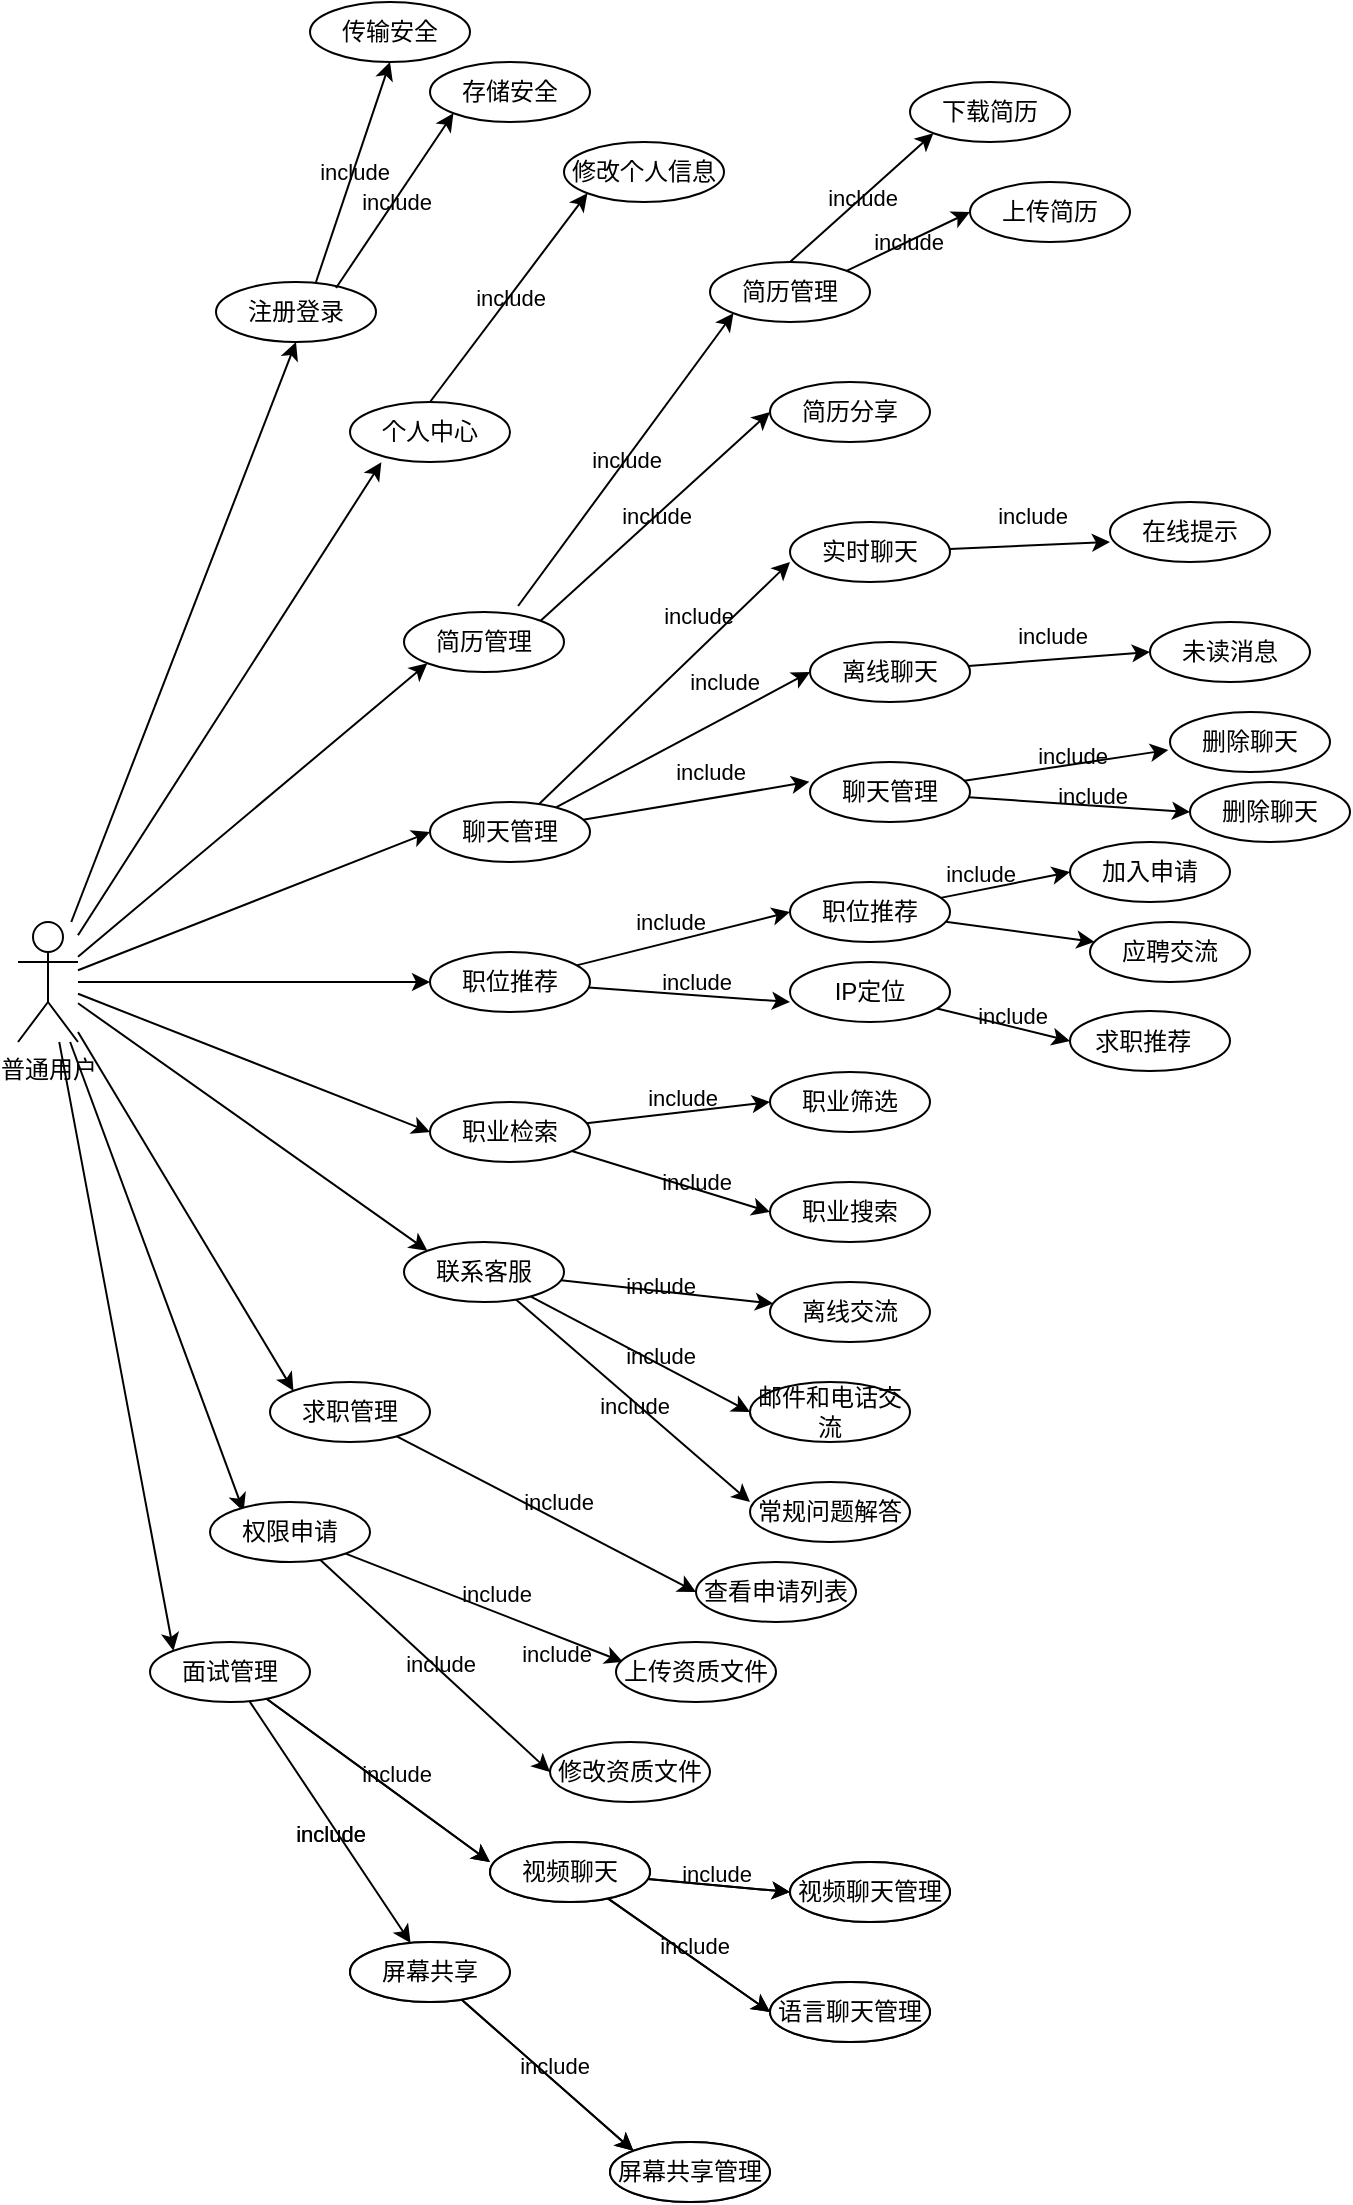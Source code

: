 <mxfile>
    <diagram id="mN7RKEGDvuQBAqZAeYe2" name="第 1 页">
        <mxGraphModel dx="1150" dy="825" grid="1" gridSize="10" guides="1" tooltips="1" connect="1" arrows="1" fold="1" page="1" pageScale="1" pageWidth="827" pageHeight="1169" math="0" shadow="0">
            <root>
                <mxCell id="0"/>
                <mxCell id="1" parent="0"/>
                <mxCell id="16" style="edgeStyle=none;html=1;entryX=0.5;entryY=1;entryDx=0;entryDy=0;labelBackgroundColor=none;" parent="1" source="2" target="7" edge="1">
                    <mxGeometry relative="1" as="geometry"/>
                </mxCell>
                <mxCell id="30" style="edgeStyle=none;html=1;entryX=0.196;entryY=1.005;entryDx=0;entryDy=0;entryPerimeter=0;labelBackgroundColor=none;" parent="1" source="2" target="8" edge="1">
                    <mxGeometry relative="1" as="geometry"/>
                </mxCell>
                <mxCell id="31" style="edgeStyle=none;html=1;entryX=0;entryY=1;entryDx=0;entryDy=0;labelBackgroundColor=none;" parent="1" source="2" target="9" edge="1">
                    <mxGeometry relative="1" as="geometry"/>
                </mxCell>
                <mxCell id="49" style="edgeStyle=none;html=1;entryX=0;entryY=0.5;entryDx=0;entryDy=0;labelBackgroundColor=none;" parent="1" source="2" target="10" edge="1">
                    <mxGeometry relative="1" as="geometry"/>
                </mxCell>
                <mxCell id="76" style="edgeStyle=none;html=1;entryX=0;entryY=0.5;entryDx=0;entryDy=0;labelBackgroundColor=none;" parent="1" source="2" target="12" edge="1">
                    <mxGeometry relative="1" as="geometry"/>
                </mxCell>
                <mxCell id="79" style="edgeStyle=none;html=1;entryX=0;entryY=0.5;entryDx=0;entryDy=0;labelBackgroundColor=none;" parent="1" source="2" target="13" edge="1">
                    <mxGeometry relative="1" as="geometry"/>
                </mxCell>
                <mxCell id="98" style="edgeStyle=none;html=1;entryX=0;entryY=0;entryDx=0;entryDy=0;" parent="1" source="2" target="14" edge="1">
                    <mxGeometry relative="1" as="geometry"/>
                </mxCell>
                <mxCell id="99" style="edgeStyle=none;html=1;entryX=0;entryY=0;entryDx=0;entryDy=0;" parent="1" source="2" target="11" edge="1">
                    <mxGeometry relative="1" as="geometry"/>
                </mxCell>
                <mxCell id="100" style="edgeStyle=none;html=1;entryX=0.21;entryY=0.16;entryDx=0;entryDy=0;entryPerimeter=0;" parent="1" source="2" target="15" edge="1">
                    <mxGeometry relative="1" as="geometry"/>
                </mxCell>
                <mxCell id="128" style="edgeStyle=none;html=1;entryX=0;entryY=0;entryDx=0;entryDy=0;" edge="1" parent="1" source="2" target="127">
                    <mxGeometry relative="1" as="geometry"/>
                </mxCell>
                <mxCell id="2" value="普通用户" style="shape=umlActor;verticalLabelPosition=bottom;verticalAlign=top;html=1;outlineConnect=0;labelBackgroundColor=none;" parent="1" vertex="1">
                    <mxGeometry x="144" y="510" width="30" height="60" as="geometry"/>
                </mxCell>
                <mxCell id="7" value="注册登录" style="ellipse;whiteSpace=wrap;html=1;labelBackgroundColor=none;" parent="1" vertex="1">
                    <mxGeometry x="243" y="190" width="80" height="30" as="geometry"/>
                </mxCell>
                <mxCell id="8" value="个人中心" style="ellipse;whiteSpace=wrap;html=1;labelBackgroundColor=none;" parent="1" vertex="1">
                    <mxGeometry x="310" y="250" width="80" height="30" as="geometry"/>
                </mxCell>
                <mxCell id="9" value="简历管理" style="ellipse;whiteSpace=wrap;html=1;labelBackgroundColor=none;" parent="1" vertex="1">
                    <mxGeometry x="337" y="355" width="80" height="30" as="geometry"/>
                </mxCell>
                <mxCell id="53" style="edgeStyle=none;html=1;entryX=0;entryY=0.667;entryDx=0;entryDy=0;entryPerimeter=0;labelBackgroundColor=none;" parent="1" source="10" target="50" edge="1">
                    <mxGeometry relative="1" as="geometry"/>
                </mxCell>
                <mxCell id="55" style="edgeStyle=none;html=1;entryX=0;entryY=0.5;entryDx=0;entryDy=0;labelBackgroundColor=none;" parent="1" source="10" target="51" edge="1">
                    <mxGeometry relative="1" as="geometry"/>
                </mxCell>
                <mxCell id="56" style="edgeStyle=none;html=1;entryX=-0.004;entryY=0.329;entryDx=0;entryDy=0;entryPerimeter=0;labelBackgroundColor=none;" parent="1" source="10" target="52" edge="1">
                    <mxGeometry relative="1" as="geometry"/>
                </mxCell>
                <mxCell id="10" value="聊天管理" style="ellipse;whiteSpace=wrap;html=1;labelBackgroundColor=none;" parent="1" vertex="1">
                    <mxGeometry x="350" y="450" width="80" height="30" as="geometry"/>
                </mxCell>
                <mxCell id="110" style="edgeStyle=none;html=1;entryX=0;entryY=0.5;entryDx=0;entryDy=0;" parent="1" source="11" target="107" edge="1">
                    <mxGeometry relative="1" as="geometry"/>
                </mxCell>
                <mxCell id="11" value="求职管理" style="ellipse;whiteSpace=wrap;html=1;labelBackgroundColor=none;" parent="1" vertex="1">
                    <mxGeometry x="270" y="740" width="80" height="30" as="geometry"/>
                </mxCell>
                <mxCell id="78" style="edgeStyle=none;html=1;entryX=0;entryY=0.5;entryDx=0;entryDy=0;labelBackgroundColor=none;" parent="1" source="12" target="77" edge="1">
                    <mxGeometry relative="1" as="geometry"/>
                </mxCell>
                <mxCell id="86" style="edgeStyle=none;html=1;entryX=0;entryY=0.667;entryDx=0;entryDy=0;entryPerimeter=0;labelBackgroundColor=none;" parent="1" source="12" target="84" edge="1">
                    <mxGeometry relative="1" as="geometry"/>
                </mxCell>
                <mxCell id="12" value="职位推荐" style="ellipse;whiteSpace=wrap;html=1;labelBackgroundColor=none;" parent="1" vertex="1">
                    <mxGeometry x="350" y="525" width="80" height="30" as="geometry"/>
                </mxCell>
                <mxCell id="82" style="edgeStyle=none;html=1;entryX=0;entryY=0.5;entryDx=0;entryDy=0;labelBackgroundColor=none;" parent="1" source="13" target="80" edge="1">
                    <mxGeometry relative="1" as="geometry"/>
                </mxCell>
                <mxCell id="83" style="edgeStyle=none;html=1;entryX=0;entryY=0.5;entryDx=0;entryDy=0;labelBackgroundColor=none;" parent="1" source="13" target="81" edge="1">
                    <mxGeometry relative="1" as="geometry"/>
                </mxCell>
                <mxCell id="13" value="职业检索" style="ellipse;whiteSpace=wrap;html=1;labelBackgroundColor=none;" parent="1" vertex="1">
                    <mxGeometry x="350" y="600" width="80" height="30" as="geometry"/>
                </mxCell>
                <mxCell id="102" style="edgeStyle=none;html=1;" parent="1" source="14" target="101" edge="1">
                    <mxGeometry relative="1" as="geometry"/>
                </mxCell>
                <mxCell id="104" style="edgeStyle=none;html=1;entryX=0;entryY=0.5;entryDx=0;entryDy=0;" parent="1" source="14" target="103" edge="1">
                    <mxGeometry relative="1" as="geometry"/>
                </mxCell>
                <mxCell id="106" style="edgeStyle=none;html=1;entryX=0;entryY=0.333;entryDx=0;entryDy=0;entryPerimeter=0;" parent="1" source="14" target="105" edge="1">
                    <mxGeometry relative="1" as="geometry"/>
                </mxCell>
                <mxCell id="14" value="联系客服" style="ellipse;whiteSpace=wrap;html=1;labelBackgroundColor=none;" parent="1" vertex="1">
                    <mxGeometry x="337" y="670" width="80" height="30" as="geometry"/>
                </mxCell>
                <mxCell id="112" style="edgeStyle=none;html=1;entryX=0.044;entryY=0.332;entryDx=0;entryDy=0;entryPerimeter=0;" parent="1" source="15" target="109" edge="1">
                    <mxGeometry relative="1" as="geometry"/>
                </mxCell>
                <mxCell id="114" style="edgeStyle=none;html=1;entryX=0;entryY=0.5;entryDx=0;entryDy=0;" parent="1" source="15" target="113" edge="1">
                    <mxGeometry relative="1" as="geometry"/>
                </mxCell>
                <mxCell id="15" value="权限申请" style="ellipse;whiteSpace=wrap;html=1;labelBackgroundColor=none;" parent="1" vertex="1">
                    <mxGeometry x="240" y="800" width="80" height="30" as="geometry"/>
                </mxCell>
                <mxCell id="18" value="传输安全" style="ellipse;whiteSpace=wrap;html=1;labelBackgroundColor=none;" parent="1" vertex="1">
                    <mxGeometry x="290" y="50" width="80" height="30" as="geometry"/>
                </mxCell>
                <mxCell id="23" value="" style="endArrow=classic;html=1;entryX=0.5;entryY=1;entryDx=0;entryDy=0;exitX=0.625;exitY=0;exitDx=0;exitDy=0;exitPerimeter=0;labelBackgroundColor=none;" parent="1" source="7" target="18" edge="1">
                    <mxGeometry relative="1" as="geometry">
                        <mxPoint x="410" y="170" as="sourcePoint"/>
                        <mxPoint x="510" y="170" as="targetPoint"/>
                    </mxGeometry>
                </mxCell>
                <mxCell id="24" value="include" style="edgeLabel;resizable=0;html=1;align=center;verticalAlign=middle;labelBackgroundColor=none;" parent="23" connectable="0" vertex="1">
                    <mxGeometry relative="1" as="geometry"/>
                </mxCell>
                <mxCell id="25" value="存储安全" style="ellipse;whiteSpace=wrap;html=1;labelBackgroundColor=none;" parent="1" vertex="1">
                    <mxGeometry x="350" y="80" width="80" height="30" as="geometry"/>
                </mxCell>
                <mxCell id="26" value="" style="endArrow=classic;html=1;entryX=0;entryY=1;entryDx=0;entryDy=0;exitX=0.75;exitY=0.1;exitDx=0;exitDy=0;exitPerimeter=0;labelBackgroundColor=none;" parent="1" source="7" target="25" edge="1">
                    <mxGeometry relative="1" as="geometry">
                        <mxPoint x="280" y="200" as="sourcePoint"/>
                        <mxPoint x="304" y="90" as="targetPoint"/>
                    </mxGeometry>
                </mxCell>
                <mxCell id="27" value="include" style="edgeLabel;resizable=0;html=1;align=center;verticalAlign=middle;labelBackgroundColor=none;" parent="26" connectable="0" vertex="1">
                    <mxGeometry relative="1" as="geometry"/>
                </mxCell>
                <mxCell id="28" value="修改个人信息" style="ellipse;whiteSpace=wrap;html=1;labelBackgroundColor=none;" parent="1" vertex="1">
                    <mxGeometry x="417" y="120" width="80" height="30" as="geometry"/>
                </mxCell>
                <mxCell id="32" value="" style="endArrow=classic;html=1;entryX=0;entryY=1;entryDx=0;entryDy=0;exitX=0.5;exitY=0;exitDx=0;exitDy=0;labelBackgroundColor=none;" parent="1" source="8" target="28" edge="1">
                    <mxGeometry relative="1" as="geometry">
                        <mxPoint x="290" y="203" as="sourcePoint"/>
                        <mxPoint x="355.581" y="105.556" as="targetPoint"/>
                    </mxGeometry>
                </mxCell>
                <mxCell id="33" value="include" style="edgeLabel;resizable=0;html=1;align=center;verticalAlign=middle;labelBackgroundColor=none;" parent="32" connectable="0" vertex="1">
                    <mxGeometry relative="1" as="geometry"/>
                </mxCell>
                <mxCell id="35" value="" style="endArrow=classic;html=1;entryX=0;entryY=1;entryDx=0;entryDy=0;labelBackgroundColor=none;exitX=0.713;exitY=-0.1;exitDx=0;exitDy=0;exitPerimeter=0;" parent="1" source="9" target="37" edge="1">
                    <mxGeometry relative="1" as="geometry">
                        <mxPoint x="430" y="260" as="sourcePoint"/>
                        <mxPoint x="501.581" y="175.556" as="targetPoint"/>
                    </mxGeometry>
                </mxCell>
                <mxCell id="36" value="include" style="edgeLabel;resizable=0;html=1;align=center;verticalAlign=middle;labelBackgroundColor=none;" parent="35" connectable="0" vertex="1">
                    <mxGeometry relative="1" as="geometry"/>
                </mxCell>
                <mxCell id="37" value="简历管理" style="ellipse;whiteSpace=wrap;html=1;labelBackgroundColor=none;" parent="1" vertex="1">
                    <mxGeometry x="490" y="180" width="80" height="30" as="geometry"/>
                </mxCell>
                <mxCell id="38" value="简历分享" style="ellipse;whiteSpace=wrap;html=1;labelBackgroundColor=none;" parent="1" vertex="1">
                    <mxGeometry x="520" y="240" width="80" height="30" as="geometry"/>
                </mxCell>
                <mxCell id="39" value="" style="endArrow=classic;html=1;entryX=0;entryY=0.5;entryDx=0;entryDy=0;exitX=1;exitY=0;exitDx=0;exitDy=0;labelBackgroundColor=none;" parent="1" source="9" target="38" edge="1">
                    <mxGeometry relative="1" as="geometry">
                        <mxPoint x="440" y="270" as="sourcePoint"/>
                        <mxPoint x="511.581" y="185.556" as="targetPoint"/>
                    </mxGeometry>
                </mxCell>
                <mxCell id="40" value="include" style="edgeLabel;resizable=0;html=1;align=center;verticalAlign=middle;labelBackgroundColor=none;" parent="39" connectable="0" vertex="1">
                    <mxGeometry relative="1" as="geometry"/>
                </mxCell>
                <mxCell id="41" value="下载简历" style="ellipse;whiteSpace=wrap;html=1;labelBackgroundColor=none;" parent="1" vertex="1">
                    <mxGeometry x="590" y="90" width="80" height="30" as="geometry"/>
                </mxCell>
                <mxCell id="42" value="上传简历" style="ellipse;whiteSpace=wrap;html=1;labelBackgroundColor=none;" parent="1" vertex="1">
                    <mxGeometry x="620" y="140" width="80" height="30" as="geometry"/>
                </mxCell>
                <mxCell id="45" value="" style="endArrow=classic;html=1;exitX=0.5;exitY=0;exitDx=0;exitDy=0;labelBackgroundColor=none;entryX=0;entryY=1;entryDx=0;entryDy=0;" parent="1" source="37" target="41" edge="1">
                    <mxGeometry relative="1" as="geometry">
                        <mxPoint x="440" y="270" as="sourcePoint"/>
                        <mxPoint x="580" y="90" as="targetPoint"/>
                    </mxGeometry>
                </mxCell>
                <mxCell id="46" value="include" style="edgeLabel;resizable=0;html=1;align=center;verticalAlign=middle;labelBackgroundColor=none;" parent="45" connectable="0" vertex="1">
                    <mxGeometry relative="1" as="geometry"/>
                </mxCell>
                <mxCell id="47" value="" style="endArrow=classic;html=1;entryX=0;entryY=0.5;entryDx=0;entryDy=0;labelBackgroundColor=none;exitX=1;exitY=0;exitDx=0;exitDy=0;" parent="1" source="37" target="42" edge="1">
                    <mxGeometry relative="1" as="geometry">
                        <mxPoint x="550" y="150" as="sourcePoint"/>
                        <mxPoint x="590" y="100" as="targetPoint"/>
                    </mxGeometry>
                </mxCell>
                <mxCell id="48" value="include" style="edgeLabel;resizable=0;html=1;align=center;verticalAlign=middle;labelBackgroundColor=none;" parent="47" connectable="0" vertex="1">
                    <mxGeometry relative="1" as="geometry"/>
                </mxCell>
                <mxCell id="63" style="edgeStyle=none;html=1;entryX=0;entryY=0.667;entryDx=0;entryDy=0;entryPerimeter=0;labelBackgroundColor=none;" parent="1" source="50" target="62" edge="1">
                    <mxGeometry relative="1" as="geometry"/>
                </mxCell>
                <mxCell id="50" value="实时聊天" style="ellipse;whiteSpace=wrap;html=1;labelBackgroundColor=none;" parent="1" vertex="1">
                    <mxGeometry x="530" y="310" width="80" height="30" as="geometry"/>
                </mxCell>
                <mxCell id="66" style="edgeStyle=none;html=1;entryX=0;entryY=0.5;entryDx=0;entryDy=0;labelBackgroundColor=none;" parent="1" source="51" target="59" edge="1">
                    <mxGeometry relative="1" as="geometry"/>
                </mxCell>
                <mxCell id="51" value="离线聊天" style="ellipse;whiteSpace=wrap;html=1;labelBackgroundColor=none;" parent="1" vertex="1">
                    <mxGeometry x="540" y="370" width="80" height="30" as="geometry"/>
                </mxCell>
                <mxCell id="70" style="edgeStyle=none;html=1;entryX=-0.011;entryY=0.633;entryDx=0;entryDy=0;entryPerimeter=0;labelBackgroundColor=none;" parent="1" source="52" target="68" edge="1">
                    <mxGeometry relative="1" as="geometry"/>
                </mxCell>
                <mxCell id="95" style="edgeStyle=none;html=1;entryX=0;entryY=0.5;entryDx=0;entryDy=0;labelBackgroundColor=none;" parent="1" source="52" target="94" edge="1">
                    <mxGeometry relative="1" as="geometry"/>
                </mxCell>
                <mxCell id="52" value="聊天管理" style="ellipse;whiteSpace=wrap;html=1;labelBackgroundColor=none;" parent="1" vertex="1">
                    <mxGeometry x="540" y="430" width="80" height="30" as="geometry"/>
                </mxCell>
                <mxCell id="54" value="include" style="edgeLabel;resizable=0;html=1;align=center;verticalAlign=middle;labelBackgroundColor=none;" parent="1" connectable="0" vertex="1">
                    <mxGeometry x="483.0" y="359.999" as="geometry">
                        <mxPoint x="1" y="-3" as="offset"/>
                    </mxGeometry>
                </mxCell>
                <mxCell id="57" value="include" style="edgeLabel;resizable=0;html=1;align=center;verticalAlign=middle;labelBackgroundColor=none;" parent="1" connectable="0" vertex="1">
                    <mxGeometry x="497.0" y="389.999" as="geometry"/>
                </mxCell>
                <mxCell id="58" value="include" style="edgeLabel;resizable=0;html=1;align=center;verticalAlign=middle;labelBackgroundColor=none;" parent="1" connectable="0" vertex="1">
                    <mxGeometry x="490.0" y="434.999" as="geometry"/>
                </mxCell>
                <mxCell id="59" value="未读消息" style="ellipse;whiteSpace=wrap;html=1;labelBackgroundColor=none;" parent="1" vertex="1">
                    <mxGeometry x="710" y="360" width="80" height="30" as="geometry"/>
                </mxCell>
                <mxCell id="62" value="在线提示" style="ellipse;whiteSpace=wrap;html=1;labelBackgroundColor=none;" parent="1" vertex="1">
                    <mxGeometry x="690" y="300" width="80" height="30" as="geometry"/>
                </mxCell>
                <mxCell id="64" value="include" style="edgeLabel;resizable=0;html=1;align=center;verticalAlign=middle;labelBackgroundColor=none;" parent="1" connectable="0" vertex="1">
                    <mxGeometry x="650.0" y="309.999" as="geometry">
                        <mxPoint x="1" y="-3" as="offset"/>
                    </mxGeometry>
                </mxCell>
                <mxCell id="67" value="include" style="edgeLabel;resizable=0;html=1;align=center;verticalAlign=middle;labelBackgroundColor=none;" parent="1" connectable="0" vertex="1">
                    <mxGeometry x="660.0" y="369.999" as="geometry">
                        <mxPoint x="1" y="-3" as="offset"/>
                    </mxGeometry>
                </mxCell>
                <mxCell id="68" value="删除聊天" style="ellipse;whiteSpace=wrap;html=1;labelBackgroundColor=none;" parent="1" vertex="1">
                    <mxGeometry x="720" y="405" width="80" height="30" as="geometry"/>
                </mxCell>
                <mxCell id="73" value="include" style="edgeLabel;resizable=0;html=1;align=center;verticalAlign=middle;labelBackgroundColor=none;" parent="1" connectable="0" vertex="1">
                    <mxGeometry x="670.0" y="429.999" as="geometry">
                        <mxPoint x="1" y="-3" as="offset"/>
                    </mxGeometry>
                </mxCell>
                <mxCell id="88" style="edgeStyle=none;html=1;entryX=0;entryY=0.5;entryDx=0;entryDy=0;labelBackgroundColor=none;" parent="1" source="77" target="87" edge="1">
                    <mxGeometry relative="1" as="geometry"/>
                </mxCell>
                <mxCell id="91" style="edgeStyle=none;html=1;labelBackgroundColor=none;" parent="1" source="77" target="89" edge="1">
                    <mxGeometry relative="1" as="geometry"/>
                </mxCell>
                <mxCell id="77" value="职位推荐" style="ellipse;whiteSpace=wrap;html=1;labelBackgroundColor=none;" parent="1" vertex="1">
                    <mxGeometry x="530" y="490" width="80" height="30" as="geometry"/>
                </mxCell>
                <mxCell id="80" value="职业筛选" style="ellipse;whiteSpace=wrap;html=1;labelBackgroundColor=none;" parent="1" vertex="1">
                    <mxGeometry x="520" y="585" width="80" height="30" as="geometry"/>
                </mxCell>
                <mxCell id="81" value="职业搜索" style="ellipse;whiteSpace=wrap;html=1;labelBackgroundColor=none;" parent="1" vertex="1">
                    <mxGeometry x="520" y="640" width="80" height="30" as="geometry"/>
                </mxCell>
                <mxCell id="93" style="edgeStyle=none;html=1;entryX=0;entryY=0.5;entryDx=0;entryDy=0;labelBackgroundColor=none;" parent="1" source="84" target="92" edge="1">
                    <mxGeometry relative="1" as="geometry"/>
                </mxCell>
                <mxCell id="84" value="IP定位" style="ellipse;whiteSpace=wrap;html=1;labelBackgroundColor=none;" parent="1" vertex="1">
                    <mxGeometry x="530" y="530" width="80" height="30" as="geometry"/>
                </mxCell>
                <mxCell id="87" value="加入申请" style="ellipse;whiteSpace=wrap;html=1;labelBackgroundColor=none;" parent="1" vertex="1">
                    <mxGeometry x="670" y="470" width="80" height="30" as="geometry"/>
                </mxCell>
                <mxCell id="89" value="应聘交流" style="ellipse;whiteSpace=wrap;html=1;labelBackgroundColor=none;" parent="1" vertex="1">
                    <mxGeometry x="680" y="510" width="80" height="30" as="geometry"/>
                </mxCell>
                <mxCell id="92" value="求职推荐&amp;nbsp;&amp;nbsp;" style="ellipse;whiteSpace=wrap;html=1;labelBackgroundColor=none;" parent="1" vertex="1">
                    <mxGeometry x="670" y="554.5" width="80" height="30" as="geometry"/>
                </mxCell>
                <mxCell id="94" value="删除聊天" style="ellipse;whiteSpace=wrap;html=1;labelBackgroundColor=none;" parent="1" vertex="1">
                    <mxGeometry x="730" y="440" width="80" height="30" as="geometry"/>
                </mxCell>
                <mxCell id="96" value="include" style="edgeLabel;resizable=0;html=1;align=center;verticalAlign=middle;labelBackgroundColor=none;" parent="1" connectable="0" vertex="1">
                    <mxGeometry x="680.0" y="449.999" as="geometry">
                        <mxPoint x="1" y="-3" as="offset"/>
                    </mxGeometry>
                </mxCell>
                <mxCell id="101" value="离线交流" style="ellipse;whiteSpace=wrap;html=1;labelBackgroundColor=none;" parent="1" vertex="1">
                    <mxGeometry x="520" y="690" width="80" height="30" as="geometry"/>
                </mxCell>
                <mxCell id="103" value="邮件和电话交流" style="ellipse;whiteSpace=wrap;html=1;labelBackgroundColor=none;" parent="1" vertex="1">
                    <mxGeometry x="510" y="740" width="80" height="30" as="geometry"/>
                </mxCell>
                <mxCell id="105" value="常规问题解答" style="ellipse;whiteSpace=wrap;html=1;labelBackgroundColor=none;" parent="1" vertex="1">
                    <mxGeometry x="510" y="790" width="80" height="30" as="geometry"/>
                </mxCell>
                <mxCell id="107" value="查看申请列表" style="ellipse;whiteSpace=wrap;html=1;labelBackgroundColor=none;" parent="1" vertex="1">
                    <mxGeometry x="483" y="830" width="80" height="30" as="geometry"/>
                </mxCell>
                <mxCell id="109" value="上传资质文件" style="ellipse;whiteSpace=wrap;html=1;labelBackgroundColor=none;" parent="1" vertex="1">
                    <mxGeometry x="443" y="870" width="80" height="30" as="geometry"/>
                </mxCell>
                <mxCell id="113" value="修改资质文件" style="ellipse;whiteSpace=wrap;html=1;labelBackgroundColor=none;" parent="1" vertex="1">
                    <mxGeometry x="410" y="920" width="80" height="30" as="geometry"/>
                </mxCell>
                <mxCell id="115" value="include" style="edgeLabel;resizable=0;html=1;align=center;verticalAlign=middle;labelBackgroundColor=none;" parent="1" connectable="0" vertex="1">
                    <mxGeometry x="470.004" y="509.996" as="geometry"/>
                </mxCell>
                <mxCell id="116" value="include" style="edgeLabel;resizable=0;html=1;align=center;verticalAlign=middle;labelBackgroundColor=none;" parent="1" connectable="0" vertex="1">
                    <mxGeometry x="497.004" y="354.996" as="geometry">
                        <mxPoint x="128" y="131" as="offset"/>
                    </mxGeometry>
                </mxCell>
                <mxCell id="117" value="include" style="edgeLabel;resizable=0;html=1;align=center;verticalAlign=middle;labelBackgroundColor=none;" parent="1" connectable="0" vertex="1">
                    <mxGeometry x="483.004" y="539.996" as="geometry"/>
                </mxCell>
                <mxCell id="118" value="include" style="edgeLabel;resizable=0;html=1;align=center;verticalAlign=middle;labelBackgroundColor=none;" parent="1" connectable="0" vertex="1">
                    <mxGeometry x="490.004" y="544.996" as="geometry">
                        <mxPoint x="151" y="12" as="offset"/>
                    </mxGeometry>
                </mxCell>
                <mxCell id="119" value="include" style="edgeLabel;resizable=0;html=1;align=center;verticalAlign=middle;labelBackgroundColor=none;" parent="1" connectable="0" vertex="1">
                    <mxGeometry x="497.004" y="569.996" as="geometry">
                        <mxPoint x="-21" y="28" as="offset"/>
                    </mxGeometry>
                </mxCell>
                <mxCell id="120" value="include" style="edgeLabel;resizable=0;html=1;align=center;verticalAlign=middle;labelBackgroundColor=none;" parent="1" connectable="0" vertex="1">
                    <mxGeometry x="483.004" y="639.996" as="geometry"/>
                </mxCell>
                <mxCell id="121" value="include" style="edgeLabel;resizable=0;html=1;align=center;verticalAlign=middle;labelBackgroundColor=none;" parent="1" connectable="0" vertex="1">
                    <mxGeometry x="523.004" y="579.996" as="geometry">
                        <mxPoint x="-58" y="112" as="offset"/>
                    </mxGeometry>
                </mxCell>
                <mxCell id="122" value="include" style="edgeLabel;resizable=0;html=1;align=center;verticalAlign=middle;labelBackgroundColor=none;" parent="1" connectable="0" vertex="1">
                    <mxGeometry x="540.004" y="909.996" as="geometry">
                        <mxPoint x="-58" y="112" as="offset"/>
                    </mxGeometry>
                </mxCell>
                <mxCell id="123" value="include" style="edgeLabel;resizable=0;html=1;align=center;verticalAlign=middle;labelBackgroundColor=none;" parent="1" connectable="0" vertex="1">
                    <mxGeometry x="414.004" y="799.996" as="geometry"/>
                </mxCell>
                <mxCell id="124" value="include" style="edgeLabel;resizable=0;html=1;align=center;verticalAlign=middle;labelBackgroundColor=none;" parent="1" connectable="0" vertex="1">
                    <mxGeometry x="490.004" y="749.996" as="geometry">
                        <mxPoint x="-157" y="186" as="offset"/>
                    </mxGeometry>
                </mxCell>
                <mxCell id="125" value="include" style="edgeLabel;resizable=0;html=1;align=center;verticalAlign=middle;labelBackgroundColor=none;" parent="1" connectable="0" vertex="1">
                    <mxGeometry x="550.004" y="669.996" as="geometry">
                        <mxPoint x="-195" y="211" as="offset"/>
                    </mxGeometry>
                </mxCell>
                <mxCell id="129" style="edgeStyle=none;html=1;" edge="1" parent="1" source="127">
                    <mxGeometry relative="1" as="geometry">
                        <mxPoint x="380" y="980" as="targetPoint"/>
                    </mxGeometry>
                </mxCell>
                <mxCell id="130" style="edgeStyle=none;html=1;" edge="1" parent="1" source="127" target="132">
                    <mxGeometry relative="1" as="geometry">
                        <mxPoint x="300" y="1030" as="targetPoint"/>
                    </mxGeometry>
                </mxCell>
                <mxCell id="127" value="面试管理" style="ellipse;whiteSpace=wrap;html=1;labelBackgroundColor=none;" vertex="1" parent="1">
                    <mxGeometry x="210" y="870" width="80" height="30" as="geometry"/>
                </mxCell>
                <mxCell id="137" style="edgeStyle=none;html=1;entryX=0;entryY=0.5;entryDx=0;entryDy=0;" edge="1" parent="1" source="131" target="138">
                    <mxGeometry relative="1" as="geometry">
                        <mxPoint x="530" y="985" as="targetPoint"/>
                    </mxGeometry>
                </mxCell>
                <mxCell id="140" style="edgeStyle=none;html=1;entryX=0;entryY=0.5;entryDx=0;entryDy=0;" edge="1" parent="1" source="131" target="139">
                    <mxGeometry relative="1" as="geometry"/>
                </mxCell>
                <mxCell id="131" value="视频聊天" style="ellipse;whiteSpace=wrap;html=1;labelBackgroundColor=none;" vertex="1" parent="1">
                    <mxGeometry x="380" y="970" width="80" height="30" as="geometry"/>
                </mxCell>
                <mxCell id="133" style="edgeStyle=none;html=1;entryX=0;entryY=0;entryDx=0;entryDy=0;" edge="1" parent="1" source="132" target="134">
                    <mxGeometry relative="1" as="geometry">
                        <mxPoint x="430" y="1090" as="targetPoint"/>
                    </mxGeometry>
                </mxCell>
                <mxCell id="132" value="屏幕共享" style="ellipse;whiteSpace=wrap;html=1;labelBackgroundColor=none;" vertex="1" parent="1">
                    <mxGeometry x="310" y="1020" width="80" height="30" as="geometry"/>
                </mxCell>
                <mxCell id="134" value="屏幕共享管理" style="ellipse;whiteSpace=wrap;html=1;labelBackgroundColor=none;" vertex="1" parent="1">
                    <mxGeometry x="440" y="1120" width="80" height="30" as="geometry"/>
                </mxCell>
                <mxCell id="138" value="视频聊天管理" style="ellipse;whiteSpace=wrap;html=1;labelBackgroundColor=none;" vertex="1" parent="1">
                    <mxGeometry x="530" y="980" width="80" height="30" as="geometry"/>
                </mxCell>
                <mxCell id="139" value="语言聊天管理" style="ellipse;whiteSpace=wrap;html=1;labelBackgroundColor=none;" vertex="1" parent="1">
                    <mxGeometry x="520" y="1040" width="80" height="30" as="geometry"/>
                </mxCell>
                <mxCell id="141" value="include" style="edgeLabel;resizable=0;html=1;align=center;verticalAlign=middle;labelBackgroundColor=none;" connectable="0" vertex="1" parent="1">
                    <mxGeometry x="540.004" y="659.996" as="geometry">
                        <mxPoint x="-157" y="186" as="offset"/>
                    </mxGeometry>
                </mxCell>
                <mxCell id="142" value="include" style="edgeLabel;resizable=0;html=1;align=center;verticalAlign=middle;labelBackgroundColor=none;" connectable="0" vertex="1" parent="1">
                    <mxGeometry x="457.004" y="779.996" as="geometry">
                        <mxPoint x="-157" y="186" as="offset"/>
                    </mxGeometry>
                </mxCell>
                <mxCell id="143" value="include" style="edgeLabel;resizable=0;html=1;align=center;verticalAlign=middle;labelBackgroundColor=none;" connectable="0" vertex="1" parent="1">
                    <mxGeometry x="650.004" y="799.996" as="geometry">
                        <mxPoint x="-157" y="186" as="offset"/>
                    </mxGeometry>
                </mxCell>
                <mxCell id="144" value="include" style="edgeLabel;resizable=0;html=1;align=center;verticalAlign=middle;labelBackgroundColor=none;" connectable="0" vertex="1" parent="1">
                    <mxGeometry x="570.004" y="689.996" as="geometry">
                        <mxPoint x="-157" y="186" as="offset"/>
                    </mxGeometry>
                </mxCell>
                <mxCell id="145" value="include" style="edgeLabel;resizable=0;html=1;align=center;verticalAlign=middle;labelBackgroundColor=none;" connectable="0" vertex="1" parent="1">
                    <mxGeometry x="470.004" y="969.996" as="geometry">
                        <mxPoint x="-58" y="112" as="offset"/>
                    </mxGeometry>
                </mxCell>
                <mxCell id="147" style="edgeStyle=none;html=1;entryX=0;entryY=0.5;entryDx=0;entryDy=0;" edge="1" source="154" target="152" parent="1">
                    <mxGeometry relative="1" as="geometry">
                        <mxPoint x="530" y="985" as="targetPoint"/>
                    </mxGeometry>
                </mxCell>
                <mxCell id="148" style="edgeStyle=none;html=1;entryX=0;entryY=0.5;entryDx=0;entryDy=0;" edge="1" source="154" target="153" parent="1">
                    <mxGeometry relative="1" as="geometry"/>
                </mxCell>
                <mxCell id="149" style="edgeStyle=none;html=1;entryX=0;entryY=0;entryDx=0;entryDy=0;" edge="1" source="150" target="151" parent="1">
                    <mxGeometry relative="1" as="geometry">
                        <mxPoint x="430" y="1090" as="targetPoint"/>
                    </mxGeometry>
                </mxCell>
                <mxCell id="150" value="屏幕共享" style="ellipse;whiteSpace=wrap;html=1;labelBackgroundColor=none;" vertex="1" parent="1">
                    <mxGeometry x="310" y="1020" width="80" height="30" as="geometry"/>
                </mxCell>
                <mxCell id="151" value="屏幕共享管理" style="ellipse;whiteSpace=wrap;html=1;labelBackgroundColor=none;" vertex="1" parent="1">
                    <mxGeometry x="440" y="1120" width="80" height="30" as="geometry"/>
                </mxCell>
                <mxCell id="152" value="视频聊天管理" style="ellipse;whiteSpace=wrap;html=1;labelBackgroundColor=none;" vertex="1" parent="1">
                    <mxGeometry x="530" y="980" width="80" height="30" as="geometry"/>
                </mxCell>
                <mxCell id="153" value="语言聊天管理" style="ellipse;whiteSpace=wrap;html=1;labelBackgroundColor=none;" vertex="1" parent="1">
                    <mxGeometry x="520" y="1040" width="80" height="30" as="geometry"/>
                </mxCell>
                <mxCell id="154" value="视频聊天" style="ellipse;whiteSpace=wrap;html=1;labelBackgroundColor=none;" vertex="1" parent="1">
                    <mxGeometry x="380" y="970" width="80" height="30" as="geometry"/>
                </mxCell>
                <mxCell id="155" style="edgeStyle=none;html=1;" edge="1" parent="1">
                    <mxGeometry relative="1" as="geometry">
                        <mxPoint x="380" y="980" as="targetPoint"/>
                        <mxPoint x="268.262" y="898.345" as="sourcePoint"/>
                    </mxGeometry>
                </mxCell>
                <mxCell id="156" value="include" style="edgeLabel;resizable=0;html=1;align=center;verticalAlign=middle;labelBackgroundColor=none;" connectable="0" vertex="1" parent="1">
                    <mxGeometry x="457.004" y="779.996" as="geometry">
                        <mxPoint x="-157" y="186" as="offset"/>
                    </mxGeometry>
                </mxCell>
                <mxCell id="157" value="include" style="edgeLabel;resizable=0;html=1;align=center;verticalAlign=middle;labelBackgroundColor=none;" connectable="0" vertex="1" parent="1">
                    <mxGeometry x="523.004" y="614.996" as="geometry">
                        <mxPoint x="-58" y="112" as="offset"/>
                    </mxGeometry>
                </mxCell>
                <mxCell id="158" value="include" style="edgeLabel;resizable=0;html=1;align=center;verticalAlign=middle;labelBackgroundColor=none;" connectable="0" vertex="1" parent="1">
                    <mxGeometry x="510.004" y="639.996" as="geometry">
                        <mxPoint x="-58" y="112" as="offset"/>
                    </mxGeometry>
                </mxCell>
            </root>
        </mxGraphModel>
    </diagram>
</mxfile>